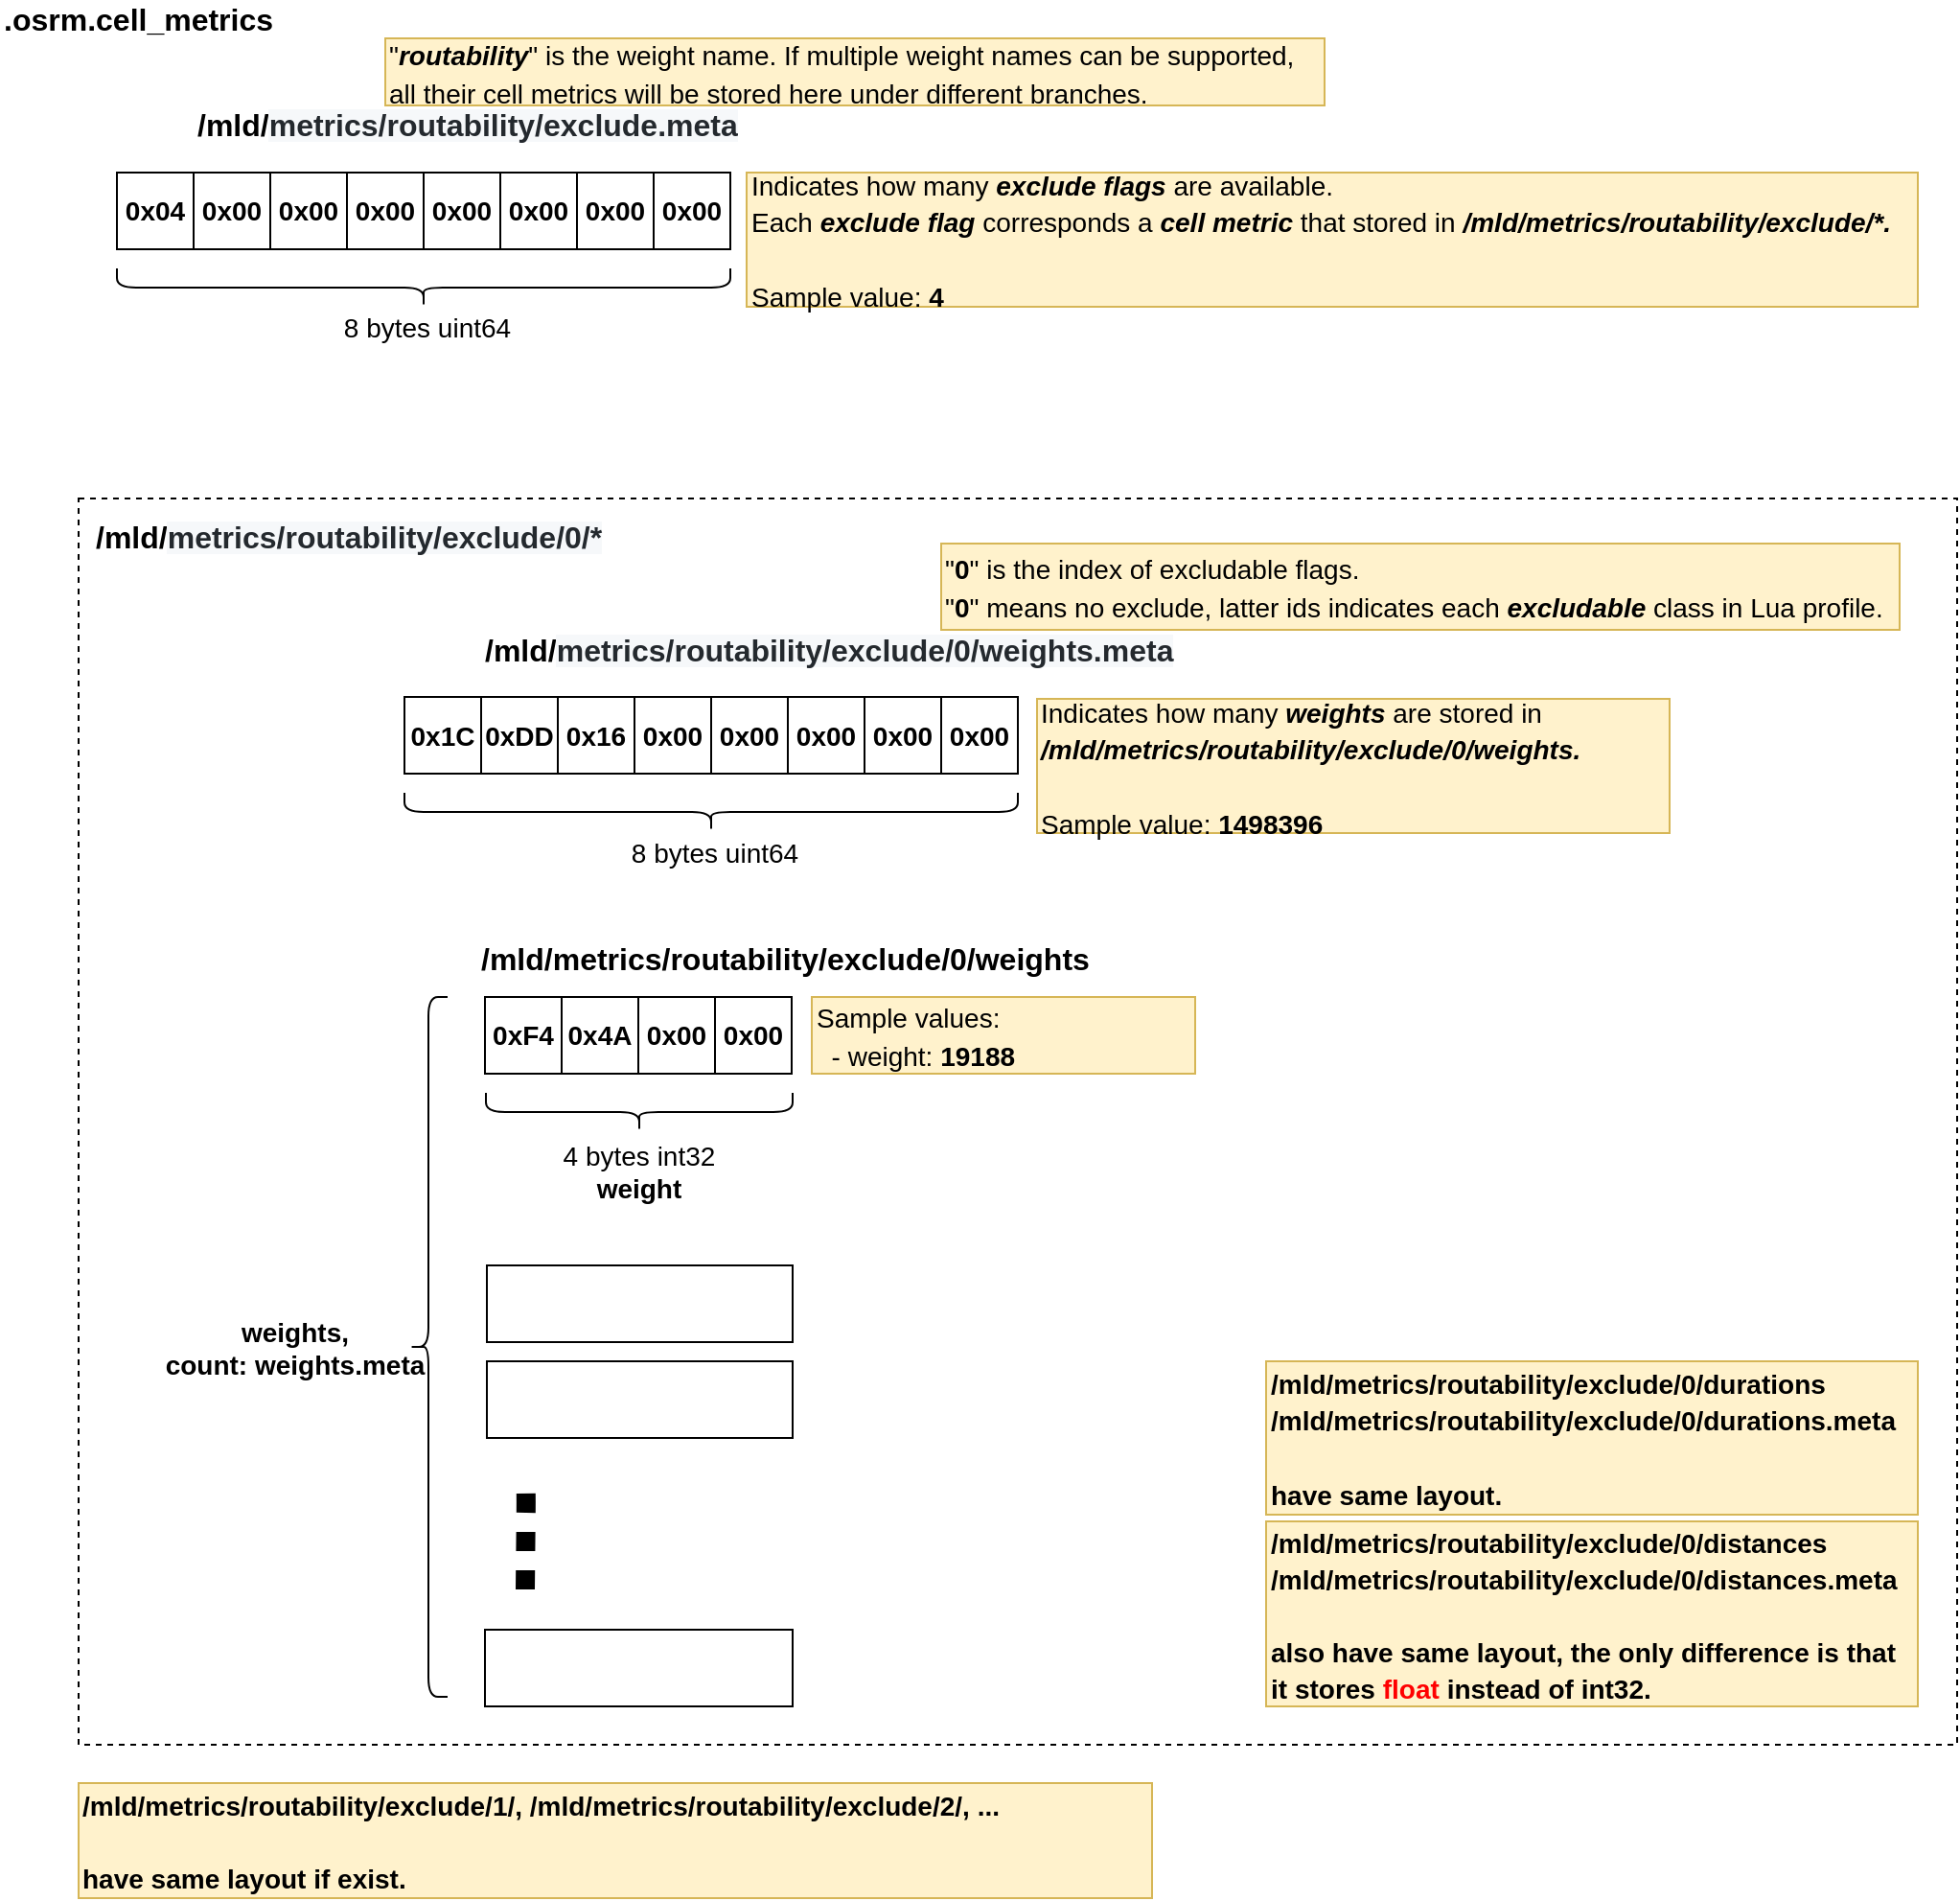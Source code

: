 <mxfile version="13.8.8" type="github"><diagram id="peSgpNI3BcgGdvSU9K40" name="Page-1"><mxGraphModel dx="1987" dy="1194" grid="1" gridSize="10" guides="1" tooltips="1" connect="1" arrows="1" fold="1" page="1" pageScale="1" pageWidth="1169" pageHeight="827" math="0" shadow="0"><root><mxCell id="0"/><mxCell id="1" parent="0"/><mxCell id="wraUYrEGioja1_SSaSn4-17" value="" style="rounded=0;whiteSpace=wrap;html=1;dashed=1;" vertex="1" parent="1"><mxGeometry x="80" y="270" width="980" height="650" as="geometry"/></mxCell><mxCell id="VliR9g0e-GEGa0XOMWeD-1" value="0x04" style="rounded=0;whiteSpace=wrap;html=1;fontStyle=1;fontSize=14;" parent="1" vertex="1"><mxGeometry x="100" y="100" width="40" height="40" as="geometry"/></mxCell><mxCell id="VliR9g0e-GEGa0XOMWeD-2" value="0x00" style="rounded=0;whiteSpace=wrap;html=1;fontStyle=1;fontSize=14;" parent="1" vertex="1"><mxGeometry x="140" y="100" width="40" height="40" as="geometry"/></mxCell><mxCell id="VliR9g0e-GEGa0XOMWeD-3" value="0x00" style="rounded=0;whiteSpace=wrap;html=1;fontStyle=1;fontSize=14;" parent="1" vertex="1"><mxGeometry x="180" y="100" width="40" height="40" as="geometry"/></mxCell><mxCell id="VliR9g0e-GEGa0XOMWeD-4" value="0x00" style="rounded=0;whiteSpace=wrap;html=1;fontStyle=1;fontSize=14;" parent="1" vertex="1"><mxGeometry x="220" y="100" width="40" height="40" as="geometry"/></mxCell><mxCell id="VliR9g0e-GEGa0XOMWeD-5" value="0x00" style="rounded=0;whiteSpace=wrap;html=1;fontStyle=1;fontSize=14;" parent="1" vertex="1"><mxGeometry x="260" y="100" width="40" height="40" as="geometry"/></mxCell><mxCell id="VliR9g0e-GEGa0XOMWeD-6" value="0x00" style="rounded=0;whiteSpace=wrap;html=1;fontStyle=1;fontSize=14;" parent="1" vertex="1"><mxGeometry x="300" y="100" width="40" height="40" as="geometry"/></mxCell><mxCell id="VliR9g0e-GEGa0XOMWeD-7" value="0x00" style="rounded=0;whiteSpace=wrap;html=1;fontStyle=1;fontSize=14;" parent="1" vertex="1"><mxGeometry x="340" y="100" width="40" height="40" as="geometry"/></mxCell><mxCell id="VliR9g0e-GEGa0XOMWeD-8" value="0x00" style="rounded=0;whiteSpace=wrap;html=1;fontStyle=1;fontSize=14;" parent="1" vertex="1"><mxGeometry x="380" y="100" width="40" height="40" as="geometry"/></mxCell><mxCell id="VliR9g0e-GEGa0XOMWeD-28" value="" style="shape=curlyBracket;whiteSpace=wrap;html=1;rounded=1;fontSize=14;rotation=-90;" parent="1" vertex="1"><mxGeometry x="250" width="20" height="320" as="geometry"/></mxCell><mxCell id="VliR9g0e-GEGa0XOMWeD-29" value="8 bytes uint64" style="text;html=1;strokeColor=none;fillColor=none;align=center;verticalAlign=middle;whiteSpace=wrap;rounded=0;fontSize=14;" parent="1" vertex="1"><mxGeometry x="180" y="171" width="164" height="20" as="geometry"/></mxCell><mxCell id="ZOe7THteKk9-Ha0sNbh8-1" value=".osrm.cell_metrics" style="text;html=1;strokeColor=none;fillColor=none;align=left;verticalAlign=middle;whiteSpace=wrap;rounded=0;fontSize=16;fontStyle=1" parent="1" vertex="1"><mxGeometry x="39" y="10" width="245" height="20" as="geometry"/></mxCell><mxCell id="1GXQoTSjyK3YCtDIwdtC-1" value="/mld/&lt;font color=&quot;#24292e&quot;&gt;&lt;span style=&quot;background-color: rgb(246 , 248 , 250)&quot;&gt;metrics/routability/exclude.meta&lt;/span&gt;&lt;/font&gt;" style="text;html=1;strokeColor=none;fillColor=none;align=left;verticalAlign=middle;whiteSpace=wrap;rounded=0;fontSize=16;fontStyle=1" parent="1" vertex="1"><mxGeometry x="140" y="65" width="245" height="20" as="geometry"/></mxCell><mxCell id="1GXQoTSjyK3YCtDIwdtC-2" value="&lt;font style=&quot;font-size: 14px&quot;&gt;&lt;span style=&quot;font-weight: normal&quot;&gt;Indicates how many &lt;/span&gt;&lt;i&gt;exclude flags &lt;/i&gt;&lt;span style=&quot;font-weight: normal&quot;&gt;are available.&lt;/span&gt; &lt;br&gt;&lt;span style=&quot;font-weight: normal&quot;&gt;Each &lt;/span&gt;&lt;i&gt;exclude flag &lt;/i&gt;&lt;span style=&quot;font-weight: normal&quot;&gt;corresponds a &lt;/span&gt;&lt;i&gt;cell metric &lt;/i&gt;&lt;span style=&quot;font-weight: normal&quot;&gt;that stored in&lt;/span&gt;&lt;i&gt; /mld/metrics/routability/exclude/*.&amp;nbsp;&lt;br&gt;&lt;/i&gt;&lt;/font&gt;&lt;font&gt;&lt;br&gt;&lt;span style=&quot;font-size: 14px ; font-weight: 400 ; text-align: center&quot;&gt;Sample value:&amp;nbsp;&lt;/span&gt;&lt;b style=&quot;font-size: 14px ; text-align: center&quot;&gt;4&lt;/b&gt;&lt;br&gt;&lt;/font&gt;" style="text;html=1;strokeColor=#d6b656;fillColor=#fff2cc;align=left;verticalAlign=middle;whiteSpace=wrap;rounded=0;fontSize=16;fontStyle=1" parent="1" vertex="1"><mxGeometry x="428.5" y="100" width="611" height="70" as="geometry"/></mxCell><mxCell id="1GXQoTSjyK3YCtDIwdtC-5" value="/mld/metrics/routability/exclude/0/weights" style="text;html=1;strokeColor=none;fillColor=none;align=left;verticalAlign=middle;whiteSpace=wrap;rounded=0;fontSize=16;fontStyle=1" parent="1" vertex="1"><mxGeometry x="287.5" y="500" width="245" height="20" as="geometry"/></mxCell><mxCell id="1GXQoTSjyK3YCtDIwdtC-6" value="0xF4" style="rounded=0;whiteSpace=wrap;html=1;fontStyle=1;fontSize=14;" parent="1" vertex="1"><mxGeometry x="292" y="530" width="40" height="40" as="geometry"/></mxCell><mxCell id="1GXQoTSjyK3YCtDIwdtC-7" value="0x4A" style="rounded=0;whiteSpace=wrap;html=1;fontStyle=1;fontSize=14;" parent="1" vertex="1"><mxGeometry x="332" y="530" width="40" height="40" as="geometry"/></mxCell><mxCell id="1GXQoTSjyK3YCtDIwdtC-8" value="0x00" style="rounded=0;whiteSpace=wrap;html=1;fontStyle=1;fontSize=14;" parent="1" vertex="1"><mxGeometry x="372" y="530" width="40" height="40" as="geometry"/></mxCell><mxCell id="1GXQoTSjyK3YCtDIwdtC-9" value="0x00" style="rounded=0;whiteSpace=wrap;html=1;fontStyle=1;fontSize=14;" parent="1" vertex="1"><mxGeometry x="412" y="530" width="40" height="40" as="geometry"/></mxCell><mxCell id="1GXQoTSjyK3YCtDIwdtC-14" value="" style="shape=curlyBracket;whiteSpace=wrap;html=1;rounded=1;fontSize=14;rotation=-90;" parent="1" vertex="1"><mxGeometry x="362.5" y="510" width="20" height="160" as="geometry"/></mxCell><mxCell id="1GXQoTSjyK3YCtDIwdtC-15" value="4 bytes int32&lt;br&gt;&lt;b&gt;weight&lt;/b&gt;&lt;b&gt;&lt;br&gt;&lt;/b&gt;" style="text;html=1;strokeColor=none;fillColor=none;align=center;verticalAlign=middle;whiteSpace=wrap;rounded=0;fontSize=14;" parent="1" vertex="1"><mxGeometry x="272.5" y="593.5" width="199" height="55" as="geometry"/></mxCell><mxCell id="1GXQoTSjyK3YCtDIwdtC-30" value="&lt;span style=&quot;font-size: 14px ; font-weight: 400&quot;&gt;Sample values:&lt;br&gt;&amp;nbsp; - weight: &lt;/span&gt;&lt;span style=&quot;font-size: 14px&quot;&gt;19188&lt;/span&gt;&lt;span style=&quot;font-size: 14px ; font-weight: 400&quot;&gt;&lt;br&gt;&lt;/span&gt;" style="text;html=1;strokeColor=#d6b656;fillColor=#fff2cc;align=left;verticalAlign=middle;whiteSpace=wrap;rounded=0;fontSize=16;fontStyle=1" parent="1" vertex="1"><mxGeometry x="462.5" y="530" width="200" height="40" as="geometry"/></mxCell><mxCell id="1GXQoTSjyK3YCtDIwdtC-31" value="" style="shape=curlyBracket;whiteSpace=wrap;html=1;rounded=1;fontSize=14;rotation=0;" parent="1" vertex="1"><mxGeometry x="252.5" y="530" width="20" height="365" as="geometry"/></mxCell><mxCell id="1GXQoTSjyK3YCtDIwdtC-32" value="" style="rounded=0;whiteSpace=wrap;html=1;" parent="1" vertex="1"><mxGeometry x="293" y="670" width="159.5" height="40" as="geometry"/></mxCell><mxCell id="1GXQoTSjyK3YCtDIwdtC-33" value="" style="rounded=0;whiteSpace=wrap;html=1;" parent="1" vertex="1"><mxGeometry x="293" y="720" width="159.5" height="40" as="geometry"/></mxCell><mxCell id="1GXQoTSjyK3YCtDIwdtC-34" value="" style="endArrow=none;dashed=1;html=1;strokeWidth=10;strokeColor=#000000;rounded=1;dashPattern=1 1;" parent="1" edge="1"><mxGeometry width="50" height="50" relative="1" as="geometry"><mxPoint x="313" y="839" as="sourcePoint"/><mxPoint x="313" y="779" as="targetPoint"/><Array as="points"><mxPoint x="313.5" y="789"/></Array></mxGeometry></mxCell><mxCell id="1GXQoTSjyK3YCtDIwdtC-35" value="&lt;b&gt;weights, &lt;br&gt;count:&amp;nbsp;&lt;/b&gt;&lt;b&gt;weights&lt;/b&gt;&lt;b&gt;.meta&lt;/b&gt;" style="text;html=1;strokeColor=none;fillColor=none;align=center;verticalAlign=middle;whiteSpace=wrap;rounded=0;fontSize=14;" parent="1" vertex="1"><mxGeometry x="117.5" y="680" width="150" height="65" as="geometry"/></mxCell><mxCell id="1GXQoTSjyK3YCtDIwdtC-36" value="" style="rounded=0;whiteSpace=wrap;html=1;" parent="1" vertex="1"><mxGeometry x="292" y="860" width="160.5" height="40" as="geometry"/></mxCell><mxCell id="bnowTcSGUnYXlwOe2G9I-1" value="&lt;font style=&quot;font-size: 14px&quot;&gt;/mld/metrics/routability/exclude/0/durations&lt;br&gt;&lt;/font&gt;&lt;font style=&quot;font-size: 14px&quot;&gt;/mld/metrics/routability/exclude/0/durations.meta&lt;br&gt;&lt;/font&gt;&lt;br&gt;&lt;font style=&quot;font-size: 14px&quot;&gt;have same layout.&amp;nbsp;&lt;/font&gt;" style="text;html=1;strokeColor=#d6b656;fillColor=#fff2cc;align=left;verticalAlign=middle;whiteSpace=wrap;rounded=0;fontSize=16;fontStyle=1" parent="1" vertex="1"><mxGeometry x="699.5" y="720" width="340" height="80" as="geometry"/></mxCell><mxCell id="bnowTcSGUnYXlwOe2G9I-2" value="&lt;font style=&quot;font-size: 14px&quot;&gt;/mld/metrics/routability/exclude/0/distances&lt;br&gt;&lt;/font&gt;&lt;font style=&quot;font-size: 14px&quot;&gt;/mld/metrics/routability/exclude/0/distances.meta&lt;br&gt;&lt;/font&gt;&lt;br&gt;&lt;font style=&quot;font-size: 14px&quot;&gt;also have same layout, the only difference is that it stores &lt;font color=&quot;#ff0000&quot;&gt;float &lt;/font&gt;instead of int32.&amp;nbsp;&lt;/font&gt;" style="text;html=1;strokeColor=#d6b656;fillColor=#fff2cc;align=left;verticalAlign=middle;whiteSpace=wrap;rounded=0;fontSize=16;fontStyle=1" parent="1" vertex="1"><mxGeometry x="699.5" y="803.5" width="340" height="96.5" as="geometry"/></mxCell><mxCell id="wraUYrEGioja1_SSaSn4-1" value="&lt;font&gt;&lt;span style=&quot;font-size: 14px ; font-weight: 400&quot;&gt;&quot;&lt;/span&gt;&lt;span style=&quot;font-size: 14px&quot;&gt;&lt;i&gt;routability&lt;/i&gt;&lt;/span&gt;&lt;span style=&quot;font-size: 14px ; font-weight: 400&quot;&gt;&quot; is the weight name. If multiple weight names can be supported, all their cell metrics will be stored here under different branches.&amp;nbsp;&lt;/span&gt;&lt;br&gt;&lt;/font&gt;" style="text;html=1;strokeColor=#d6b656;fillColor=#fff2cc;align=left;verticalAlign=middle;whiteSpace=wrap;rounded=0;fontSize=16;fontStyle=1" vertex="1" parent="1"><mxGeometry x="240" y="30" width="490" height="35" as="geometry"/></mxCell><mxCell id="wraUYrEGioja1_SSaSn4-2" value="0x1C" style="rounded=0;whiteSpace=wrap;html=1;fontStyle=1;fontSize=14;" vertex="1" parent="1"><mxGeometry x="250" y="373.5" width="40" height="40" as="geometry"/></mxCell><mxCell id="wraUYrEGioja1_SSaSn4-3" value="0xDD" style="rounded=0;whiteSpace=wrap;html=1;fontStyle=1;fontSize=14;" vertex="1" parent="1"><mxGeometry x="290" y="373.5" width="40" height="40" as="geometry"/></mxCell><mxCell id="wraUYrEGioja1_SSaSn4-4" value="0x16" style="rounded=0;whiteSpace=wrap;html=1;fontStyle=1;fontSize=14;" vertex="1" parent="1"><mxGeometry x="330" y="373.5" width="40" height="40" as="geometry"/></mxCell><mxCell id="wraUYrEGioja1_SSaSn4-5" value="0x00" style="rounded=0;whiteSpace=wrap;html=1;fontStyle=1;fontSize=14;" vertex="1" parent="1"><mxGeometry x="370" y="373.5" width="40" height="40" as="geometry"/></mxCell><mxCell id="wraUYrEGioja1_SSaSn4-6" value="0x00" style="rounded=0;whiteSpace=wrap;html=1;fontStyle=1;fontSize=14;" vertex="1" parent="1"><mxGeometry x="410" y="373.5" width="40" height="40" as="geometry"/></mxCell><mxCell id="wraUYrEGioja1_SSaSn4-7" value="0x00" style="rounded=0;whiteSpace=wrap;html=1;fontStyle=1;fontSize=14;" vertex="1" parent="1"><mxGeometry x="450" y="373.5" width="40" height="40" as="geometry"/></mxCell><mxCell id="wraUYrEGioja1_SSaSn4-8" value="0x00" style="rounded=0;whiteSpace=wrap;html=1;fontStyle=1;fontSize=14;" vertex="1" parent="1"><mxGeometry x="490" y="373.5" width="40" height="40" as="geometry"/></mxCell><mxCell id="wraUYrEGioja1_SSaSn4-9" value="0x00" style="rounded=0;whiteSpace=wrap;html=1;fontStyle=1;fontSize=14;" vertex="1" parent="1"><mxGeometry x="530" y="373.5" width="40" height="40" as="geometry"/></mxCell><mxCell id="wraUYrEGioja1_SSaSn4-10" value="" style="shape=curlyBracket;whiteSpace=wrap;html=1;rounded=1;fontSize=14;rotation=-90;" vertex="1" parent="1"><mxGeometry x="400" y="273.5" width="20" height="320" as="geometry"/></mxCell><mxCell id="wraUYrEGioja1_SSaSn4-11" value="8 bytes uint64" style="text;html=1;strokeColor=none;fillColor=none;align=center;verticalAlign=middle;whiteSpace=wrap;rounded=0;fontSize=14;" vertex="1" parent="1"><mxGeometry x="330" y="444.5" width="164" height="20" as="geometry"/></mxCell><mxCell id="wraUYrEGioja1_SSaSn4-12" value="/mld/&lt;font color=&quot;#24292e&quot;&gt;&lt;span style=&quot;background-color: rgb(246 , 248 , 250)&quot;&gt;metrics/routability/exclude/0/weights.meta&lt;/span&gt;&lt;/font&gt;" style="text;html=1;strokeColor=none;fillColor=none;align=left;verticalAlign=middle;whiteSpace=wrap;rounded=0;fontSize=16;fontStyle=1" vertex="1" parent="1"><mxGeometry x="290" y="338.5" width="245" height="20" as="geometry"/></mxCell><mxCell id="wraUYrEGioja1_SSaSn4-13" value="&lt;font style=&quot;font-size: 14px&quot;&gt;&lt;span style=&quot;font-weight: normal&quot;&gt;Indicates how many &lt;/span&gt;&lt;i&gt;weights&amp;nbsp;&lt;/i&gt;&lt;span style=&quot;font-weight: normal&quot;&gt;are &lt;/span&gt;&lt;span style=&quot;font-weight: normal&quot;&gt;stored in&lt;/span&gt;&lt;i&gt; /mld/metrics/routability/exclude/0/weights.&amp;nbsp;&lt;br&gt;&lt;/i&gt;&lt;/font&gt;&lt;font&gt;&lt;br&gt;&lt;span style=&quot;font-size: 14px ; font-weight: 400 ; text-align: center&quot;&gt;Sample value: &lt;/span&gt;&lt;span style=&quot;font-size: 14px ; text-align: center&quot;&gt;1498396&lt;/span&gt;&lt;br&gt;&lt;/font&gt;" style="text;html=1;strokeColor=#d6b656;fillColor=#fff2cc;align=left;verticalAlign=middle;whiteSpace=wrap;rounded=0;fontSize=16;fontStyle=1" vertex="1" parent="1"><mxGeometry x="580" y="374.5" width="330" height="70" as="geometry"/></mxCell><mxCell id="wraUYrEGioja1_SSaSn4-14" value="&lt;font&gt;&lt;span style=&quot;font-size: 14px ; font-weight: 400&quot;&gt;&quot;&lt;/span&gt;&lt;span style=&quot;font-size: 14px&quot;&gt;0&lt;/span&gt;&lt;span style=&quot;font-size: 14px ; font-weight: 400&quot;&gt;&quot; is the index of excludable&amp;nbsp;flags. &lt;br&gt;&quot;&lt;/span&gt;&lt;span style=&quot;font-size: 14px&quot;&gt;0&lt;/span&gt;&lt;span style=&quot;font-size: 14px&quot;&gt;&lt;span style=&quot;font-weight: 400&quot;&gt;&quot; means no exclude, latter ids&amp;nbsp;indicates each &lt;/span&gt;&lt;i&gt;excludable&lt;/i&gt;&lt;span style=&quot;font-weight: 400&quot;&gt; class in Lua profile.&amp;nbsp;&lt;/span&gt;&lt;/span&gt;&lt;br&gt;&lt;/font&gt;" style="text;html=1;strokeColor=#d6b656;fillColor=#fff2cc;align=left;verticalAlign=middle;whiteSpace=wrap;rounded=0;fontSize=16;fontStyle=1" vertex="1" parent="1"><mxGeometry x="530" y="293.5" width="500" height="45" as="geometry"/></mxCell><mxCell id="wraUYrEGioja1_SSaSn4-18" value="/mld/&lt;font color=&quot;#24292e&quot;&gt;&lt;span style=&quot;background-color: rgb(246 , 248 , 250)&quot;&gt;metrics/routability/exclude/0/*&lt;/span&gt;&lt;/font&gt;" style="text;html=1;strokeColor=none;fillColor=none;align=left;verticalAlign=middle;whiteSpace=wrap;rounded=0;fontSize=16;fontStyle=1" vertex="1" parent="1"><mxGeometry x="87" y="280" width="245" height="20" as="geometry"/></mxCell><mxCell id="wraUYrEGioja1_SSaSn4-21" value="&lt;font style=&quot;font-size: 14px&quot;&gt;/mld/metrics/routability/exclude/1/, /mld/metrics/routability/exclude/2/, ...&lt;br&gt;&lt;/font&gt;&lt;br&gt;&lt;font style=&quot;font-size: 14px&quot;&gt;have same layout if exist.&amp;nbsp;&lt;/font&gt;" style="text;html=1;strokeColor=#d6b656;fillColor=#fff2cc;align=left;verticalAlign=middle;whiteSpace=wrap;rounded=0;fontSize=16;fontStyle=1" vertex="1" parent="1"><mxGeometry x="80" y="940" width="560" height="60" as="geometry"/></mxCell></root></mxGraphModel></diagram></mxfile>
